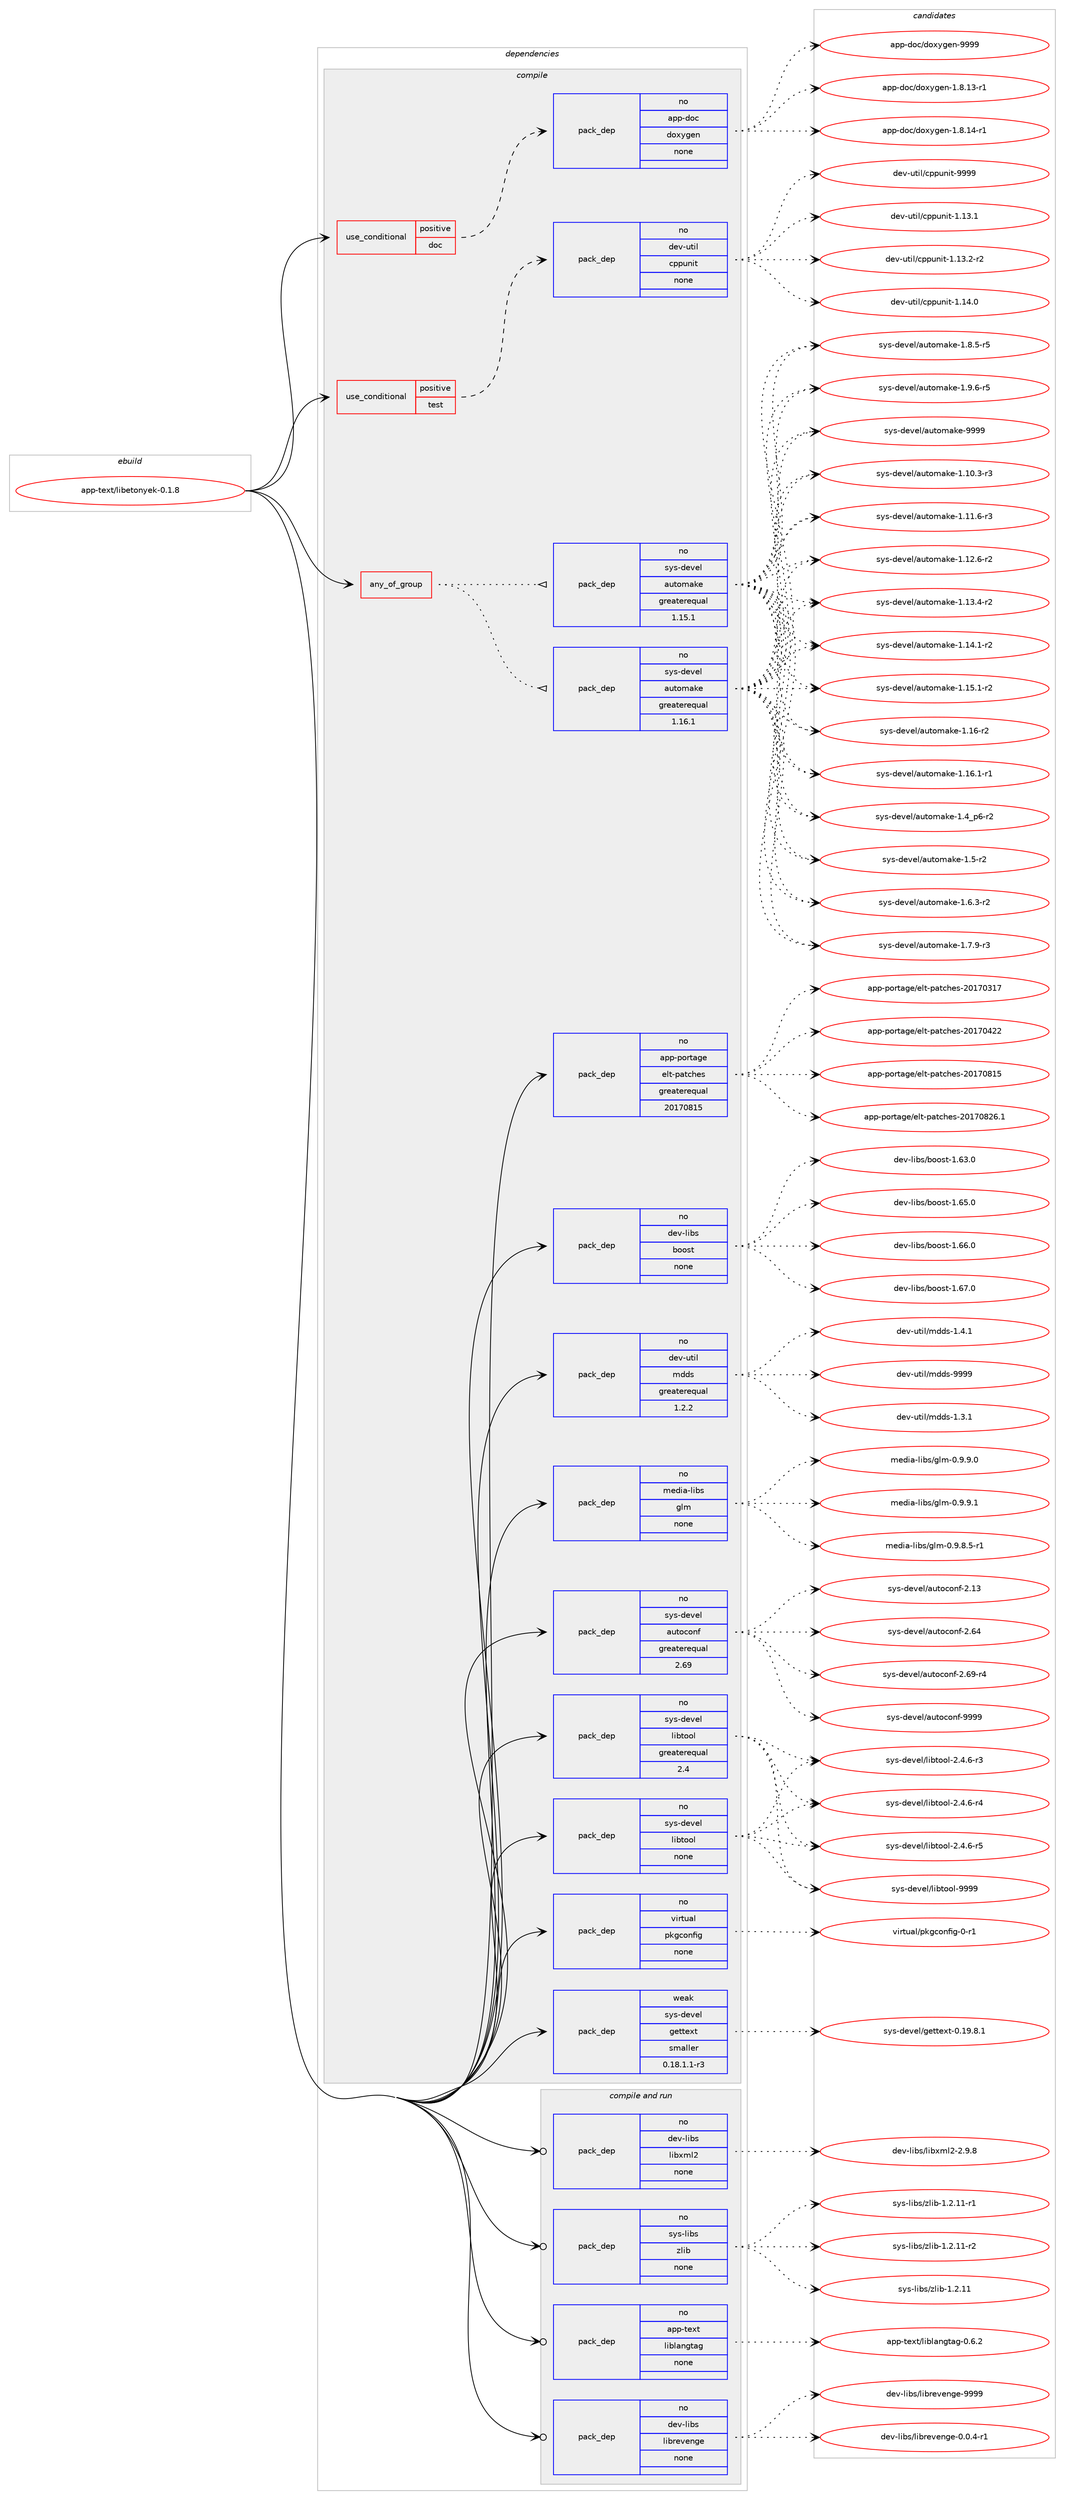 digraph prolog {

# *************
# Graph options
# *************

newrank=true;
concentrate=true;
compound=true;
graph [rankdir=LR,fontname=Helvetica,fontsize=10,ranksep=1.5];#, ranksep=2.5, nodesep=0.2];
edge  [arrowhead=vee];
node  [fontname=Helvetica,fontsize=10];

# **********
# The ebuild
# **********

subgraph cluster_leftcol {
color=gray;
rank=same;
label=<<i>ebuild</i>>;
id [label="app-text/libetonyek-0.1.8", color=red, width=4, href="../app-text/libetonyek-0.1.8.svg"];
}

# ****************
# The dependencies
# ****************

subgraph cluster_midcol {
color=gray;
label=<<i>dependencies</i>>;
subgraph cluster_compile {
fillcolor="#eeeeee";
style=filled;
label=<<i>compile</i>>;
subgraph any27 {
dependency1588 [label=<<TABLE BORDER="0" CELLBORDER="1" CELLSPACING="0" CELLPADDING="4"><TR><TD CELLPADDING="10">any_of_group</TD></TR></TABLE>>, shape=none, color=red];subgraph pack1136 {
dependency1589 [label=<<TABLE BORDER="0" CELLBORDER="1" CELLSPACING="0" CELLPADDING="4" WIDTH="220"><TR><TD ROWSPAN="6" CELLPADDING="30">pack_dep</TD></TR><TR><TD WIDTH="110">no</TD></TR><TR><TD>sys-devel</TD></TR><TR><TD>automake</TD></TR><TR><TD>greaterequal</TD></TR><TR><TD>1.16.1</TD></TR></TABLE>>, shape=none, color=blue];
}
dependency1588:e -> dependency1589:w [weight=20,style="dotted",arrowhead="oinv"];
subgraph pack1137 {
dependency1590 [label=<<TABLE BORDER="0" CELLBORDER="1" CELLSPACING="0" CELLPADDING="4" WIDTH="220"><TR><TD ROWSPAN="6" CELLPADDING="30">pack_dep</TD></TR><TR><TD WIDTH="110">no</TD></TR><TR><TD>sys-devel</TD></TR><TR><TD>automake</TD></TR><TR><TD>greaterequal</TD></TR><TR><TD>1.15.1</TD></TR></TABLE>>, shape=none, color=blue];
}
dependency1588:e -> dependency1590:w [weight=20,style="dotted",arrowhead="oinv"];
}
id:e -> dependency1588:w [weight=20,style="solid",arrowhead="vee"];
subgraph cond419 {
dependency1591 [label=<<TABLE BORDER="0" CELLBORDER="1" CELLSPACING="0" CELLPADDING="4"><TR><TD ROWSPAN="3" CELLPADDING="10">use_conditional</TD></TR><TR><TD>positive</TD></TR><TR><TD>doc</TD></TR></TABLE>>, shape=none, color=red];
subgraph pack1138 {
dependency1592 [label=<<TABLE BORDER="0" CELLBORDER="1" CELLSPACING="0" CELLPADDING="4" WIDTH="220"><TR><TD ROWSPAN="6" CELLPADDING="30">pack_dep</TD></TR><TR><TD WIDTH="110">no</TD></TR><TR><TD>app-doc</TD></TR><TR><TD>doxygen</TD></TR><TR><TD>none</TD></TR><TR><TD></TD></TR></TABLE>>, shape=none, color=blue];
}
dependency1591:e -> dependency1592:w [weight=20,style="dashed",arrowhead="vee"];
}
id:e -> dependency1591:w [weight=20,style="solid",arrowhead="vee"];
subgraph cond420 {
dependency1593 [label=<<TABLE BORDER="0" CELLBORDER="1" CELLSPACING="0" CELLPADDING="4"><TR><TD ROWSPAN="3" CELLPADDING="10">use_conditional</TD></TR><TR><TD>positive</TD></TR><TR><TD>test</TD></TR></TABLE>>, shape=none, color=red];
subgraph pack1139 {
dependency1594 [label=<<TABLE BORDER="0" CELLBORDER="1" CELLSPACING="0" CELLPADDING="4" WIDTH="220"><TR><TD ROWSPAN="6" CELLPADDING="30">pack_dep</TD></TR><TR><TD WIDTH="110">no</TD></TR><TR><TD>dev-util</TD></TR><TR><TD>cppunit</TD></TR><TR><TD>none</TD></TR><TR><TD></TD></TR></TABLE>>, shape=none, color=blue];
}
dependency1593:e -> dependency1594:w [weight=20,style="dashed",arrowhead="vee"];
}
id:e -> dependency1593:w [weight=20,style="solid",arrowhead="vee"];
subgraph pack1140 {
dependency1595 [label=<<TABLE BORDER="0" CELLBORDER="1" CELLSPACING="0" CELLPADDING="4" WIDTH="220"><TR><TD ROWSPAN="6" CELLPADDING="30">pack_dep</TD></TR><TR><TD WIDTH="110">no</TD></TR><TR><TD>app-portage</TD></TR><TR><TD>elt-patches</TD></TR><TR><TD>greaterequal</TD></TR><TR><TD>20170815</TD></TR></TABLE>>, shape=none, color=blue];
}
id:e -> dependency1595:w [weight=20,style="solid",arrowhead="vee"];
subgraph pack1141 {
dependency1596 [label=<<TABLE BORDER="0" CELLBORDER="1" CELLSPACING="0" CELLPADDING="4" WIDTH="220"><TR><TD ROWSPAN="6" CELLPADDING="30">pack_dep</TD></TR><TR><TD WIDTH="110">no</TD></TR><TR><TD>dev-libs</TD></TR><TR><TD>boost</TD></TR><TR><TD>none</TD></TR><TR><TD></TD></TR></TABLE>>, shape=none, color=blue];
}
id:e -> dependency1596:w [weight=20,style="solid",arrowhead="vee"];
subgraph pack1142 {
dependency1597 [label=<<TABLE BORDER="0" CELLBORDER="1" CELLSPACING="0" CELLPADDING="4" WIDTH="220"><TR><TD ROWSPAN="6" CELLPADDING="30">pack_dep</TD></TR><TR><TD WIDTH="110">no</TD></TR><TR><TD>dev-util</TD></TR><TR><TD>mdds</TD></TR><TR><TD>greaterequal</TD></TR><TR><TD>1.2.2</TD></TR></TABLE>>, shape=none, color=blue];
}
id:e -> dependency1597:w [weight=20,style="solid",arrowhead="vee"];
subgraph pack1143 {
dependency1598 [label=<<TABLE BORDER="0" CELLBORDER="1" CELLSPACING="0" CELLPADDING="4" WIDTH="220"><TR><TD ROWSPAN="6" CELLPADDING="30">pack_dep</TD></TR><TR><TD WIDTH="110">no</TD></TR><TR><TD>media-libs</TD></TR><TR><TD>glm</TD></TR><TR><TD>none</TD></TR><TR><TD></TD></TR></TABLE>>, shape=none, color=blue];
}
id:e -> dependency1598:w [weight=20,style="solid",arrowhead="vee"];
subgraph pack1144 {
dependency1599 [label=<<TABLE BORDER="0" CELLBORDER="1" CELLSPACING="0" CELLPADDING="4" WIDTH="220"><TR><TD ROWSPAN="6" CELLPADDING="30">pack_dep</TD></TR><TR><TD WIDTH="110">no</TD></TR><TR><TD>sys-devel</TD></TR><TR><TD>autoconf</TD></TR><TR><TD>greaterequal</TD></TR><TR><TD>2.69</TD></TR></TABLE>>, shape=none, color=blue];
}
id:e -> dependency1599:w [weight=20,style="solid",arrowhead="vee"];
subgraph pack1145 {
dependency1600 [label=<<TABLE BORDER="0" CELLBORDER="1" CELLSPACING="0" CELLPADDING="4" WIDTH="220"><TR><TD ROWSPAN="6" CELLPADDING="30">pack_dep</TD></TR><TR><TD WIDTH="110">no</TD></TR><TR><TD>sys-devel</TD></TR><TR><TD>libtool</TD></TR><TR><TD>greaterequal</TD></TR><TR><TD>2.4</TD></TR></TABLE>>, shape=none, color=blue];
}
id:e -> dependency1600:w [weight=20,style="solid",arrowhead="vee"];
subgraph pack1146 {
dependency1601 [label=<<TABLE BORDER="0" CELLBORDER="1" CELLSPACING="0" CELLPADDING="4" WIDTH="220"><TR><TD ROWSPAN="6" CELLPADDING="30">pack_dep</TD></TR><TR><TD WIDTH="110">no</TD></TR><TR><TD>sys-devel</TD></TR><TR><TD>libtool</TD></TR><TR><TD>none</TD></TR><TR><TD></TD></TR></TABLE>>, shape=none, color=blue];
}
id:e -> dependency1601:w [weight=20,style="solid",arrowhead="vee"];
subgraph pack1147 {
dependency1602 [label=<<TABLE BORDER="0" CELLBORDER="1" CELLSPACING="0" CELLPADDING="4" WIDTH="220"><TR><TD ROWSPAN="6" CELLPADDING="30">pack_dep</TD></TR><TR><TD WIDTH="110">no</TD></TR><TR><TD>virtual</TD></TR><TR><TD>pkgconfig</TD></TR><TR><TD>none</TD></TR><TR><TD></TD></TR></TABLE>>, shape=none, color=blue];
}
id:e -> dependency1602:w [weight=20,style="solid",arrowhead="vee"];
subgraph pack1148 {
dependency1603 [label=<<TABLE BORDER="0" CELLBORDER="1" CELLSPACING="0" CELLPADDING="4" WIDTH="220"><TR><TD ROWSPAN="6" CELLPADDING="30">pack_dep</TD></TR><TR><TD WIDTH="110">weak</TD></TR><TR><TD>sys-devel</TD></TR><TR><TD>gettext</TD></TR><TR><TD>smaller</TD></TR><TR><TD>0.18.1.1-r3</TD></TR></TABLE>>, shape=none, color=blue];
}
id:e -> dependency1603:w [weight=20,style="solid",arrowhead="vee"];
}
subgraph cluster_compileandrun {
fillcolor="#eeeeee";
style=filled;
label=<<i>compile and run</i>>;
subgraph pack1149 {
dependency1604 [label=<<TABLE BORDER="0" CELLBORDER="1" CELLSPACING="0" CELLPADDING="4" WIDTH="220"><TR><TD ROWSPAN="6" CELLPADDING="30">pack_dep</TD></TR><TR><TD WIDTH="110">no</TD></TR><TR><TD>app-text</TD></TR><TR><TD>liblangtag</TD></TR><TR><TD>none</TD></TR><TR><TD></TD></TR></TABLE>>, shape=none, color=blue];
}
id:e -> dependency1604:w [weight=20,style="solid",arrowhead="odotvee"];
subgraph pack1150 {
dependency1605 [label=<<TABLE BORDER="0" CELLBORDER="1" CELLSPACING="0" CELLPADDING="4" WIDTH="220"><TR><TD ROWSPAN="6" CELLPADDING="30">pack_dep</TD></TR><TR><TD WIDTH="110">no</TD></TR><TR><TD>dev-libs</TD></TR><TR><TD>librevenge</TD></TR><TR><TD>none</TD></TR><TR><TD></TD></TR></TABLE>>, shape=none, color=blue];
}
id:e -> dependency1605:w [weight=20,style="solid",arrowhead="odotvee"];
subgraph pack1151 {
dependency1606 [label=<<TABLE BORDER="0" CELLBORDER="1" CELLSPACING="0" CELLPADDING="4" WIDTH="220"><TR><TD ROWSPAN="6" CELLPADDING="30">pack_dep</TD></TR><TR><TD WIDTH="110">no</TD></TR><TR><TD>dev-libs</TD></TR><TR><TD>libxml2</TD></TR><TR><TD>none</TD></TR><TR><TD></TD></TR></TABLE>>, shape=none, color=blue];
}
id:e -> dependency1606:w [weight=20,style="solid",arrowhead="odotvee"];
subgraph pack1152 {
dependency1607 [label=<<TABLE BORDER="0" CELLBORDER="1" CELLSPACING="0" CELLPADDING="4" WIDTH="220"><TR><TD ROWSPAN="6" CELLPADDING="30">pack_dep</TD></TR><TR><TD WIDTH="110">no</TD></TR><TR><TD>sys-libs</TD></TR><TR><TD>zlib</TD></TR><TR><TD>none</TD></TR><TR><TD></TD></TR></TABLE>>, shape=none, color=blue];
}
id:e -> dependency1607:w [weight=20,style="solid",arrowhead="odotvee"];
}
subgraph cluster_run {
fillcolor="#eeeeee";
style=filled;
label=<<i>run</i>>;
}
}

# **************
# The candidates
# **************

subgraph cluster_choices {
rank=same;
color=gray;
label=<<i>candidates</i>>;

subgraph choice1136 {
color=black;
nodesep=1;
choice11512111545100101118101108479711711611110997107101454946494846514511451 [label="sys-devel/automake-1.10.3-r3", color=red, width=4,href="../sys-devel/automake-1.10.3-r3.svg"];
choice11512111545100101118101108479711711611110997107101454946494946544511451 [label="sys-devel/automake-1.11.6-r3", color=red, width=4,href="../sys-devel/automake-1.11.6-r3.svg"];
choice11512111545100101118101108479711711611110997107101454946495046544511450 [label="sys-devel/automake-1.12.6-r2", color=red, width=4,href="../sys-devel/automake-1.12.6-r2.svg"];
choice11512111545100101118101108479711711611110997107101454946495146524511450 [label="sys-devel/automake-1.13.4-r2", color=red, width=4,href="../sys-devel/automake-1.13.4-r2.svg"];
choice11512111545100101118101108479711711611110997107101454946495246494511450 [label="sys-devel/automake-1.14.1-r2", color=red, width=4,href="../sys-devel/automake-1.14.1-r2.svg"];
choice11512111545100101118101108479711711611110997107101454946495346494511450 [label="sys-devel/automake-1.15.1-r2", color=red, width=4,href="../sys-devel/automake-1.15.1-r2.svg"];
choice1151211154510010111810110847971171161111099710710145494649544511450 [label="sys-devel/automake-1.16-r2", color=red, width=4,href="../sys-devel/automake-1.16-r2.svg"];
choice11512111545100101118101108479711711611110997107101454946495446494511449 [label="sys-devel/automake-1.16.1-r1", color=red, width=4,href="../sys-devel/automake-1.16.1-r1.svg"];
choice115121115451001011181011084797117116111109971071014549465295112544511450 [label="sys-devel/automake-1.4_p6-r2", color=red, width=4,href="../sys-devel/automake-1.4_p6-r2.svg"];
choice11512111545100101118101108479711711611110997107101454946534511450 [label="sys-devel/automake-1.5-r2", color=red, width=4,href="../sys-devel/automake-1.5-r2.svg"];
choice115121115451001011181011084797117116111109971071014549465446514511450 [label="sys-devel/automake-1.6.3-r2", color=red, width=4,href="../sys-devel/automake-1.6.3-r2.svg"];
choice115121115451001011181011084797117116111109971071014549465546574511451 [label="sys-devel/automake-1.7.9-r3", color=red, width=4,href="../sys-devel/automake-1.7.9-r3.svg"];
choice115121115451001011181011084797117116111109971071014549465646534511453 [label="sys-devel/automake-1.8.5-r5", color=red, width=4,href="../sys-devel/automake-1.8.5-r5.svg"];
choice115121115451001011181011084797117116111109971071014549465746544511453 [label="sys-devel/automake-1.9.6-r5", color=red, width=4,href="../sys-devel/automake-1.9.6-r5.svg"];
choice115121115451001011181011084797117116111109971071014557575757 [label="sys-devel/automake-9999", color=red, width=4,href="../sys-devel/automake-9999.svg"];
dependency1589:e -> choice11512111545100101118101108479711711611110997107101454946494846514511451:w [style=dotted,weight="100"];
dependency1589:e -> choice11512111545100101118101108479711711611110997107101454946494946544511451:w [style=dotted,weight="100"];
dependency1589:e -> choice11512111545100101118101108479711711611110997107101454946495046544511450:w [style=dotted,weight="100"];
dependency1589:e -> choice11512111545100101118101108479711711611110997107101454946495146524511450:w [style=dotted,weight="100"];
dependency1589:e -> choice11512111545100101118101108479711711611110997107101454946495246494511450:w [style=dotted,weight="100"];
dependency1589:e -> choice11512111545100101118101108479711711611110997107101454946495346494511450:w [style=dotted,weight="100"];
dependency1589:e -> choice1151211154510010111810110847971171161111099710710145494649544511450:w [style=dotted,weight="100"];
dependency1589:e -> choice11512111545100101118101108479711711611110997107101454946495446494511449:w [style=dotted,weight="100"];
dependency1589:e -> choice115121115451001011181011084797117116111109971071014549465295112544511450:w [style=dotted,weight="100"];
dependency1589:e -> choice11512111545100101118101108479711711611110997107101454946534511450:w [style=dotted,weight="100"];
dependency1589:e -> choice115121115451001011181011084797117116111109971071014549465446514511450:w [style=dotted,weight="100"];
dependency1589:e -> choice115121115451001011181011084797117116111109971071014549465546574511451:w [style=dotted,weight="100"];
dependency1589:e -> choice115121115451001011181011084797117116111109971071014549465646534511453:w [style=dotted,weight="100"];
dependency1589:e -> choice115121115451001011181011084797117116111109971071014549465746544511453:w [style=dotted,weight="100"];
dependency1589:e -> choice115121115451001011181011084797117116111109971071014557575757:w [style=dotted,weight="100"];
}
subgraph choice1137 {
color=black;
nodesep=1;
choice11512111545100101118101108479711711611110997107101454946494846514511451 [label="sys-devel/automake-1.10.3-r3", color=red, width=4,href="../sys-devel/automake-1.10.3-r3.svg"];
choice11512111545100101118101108479711711611110997107101454946494946544511451 [label="sys-devel/automake-1.11.6-r3", color=red, width=4,href="../sys-devel/automake-1.11.6-r3.svg"];
choice11512111545100101118101108479711711611110997107101454946495046544511450 [label="sys-devel/automake-1.12.6-r2", color=red, width=4,href="../sys-devel/automake-1.12.6-r2.svg"];
choice11512111545100101118101108479711711611110997107101454946495146524511450 [label="sys-devel/automake-1.13.4-r2", color=red, width=4,href="../sys-devel/automake-1.13.4-r2.svg"];
choice11512111545100101118101108479711711611110997107101454946495246494511450 [label="sys-devel/automake-1.14.1-r2", color=red, width=4,href="../sys-devel/automake-1.14.1-r2.svg"];
choice11512111545100101118101108479711711611110997107101454946495346494511450 [label="sys-devel/automake-1.15.1-r2", color=red, width=4,href="../sys-devel/automake-1.15.1-r2.svg"];
choice1151211154510010111810110847971171161111099710710145494649544511450 [label="sys-devel/automake-1.16-r2", color=red, width=4,href="../sys-devel/automake-1.16-r2.svg"];
choice11512111545100101118101108479711711611110997107101454946495446494511449 [label="sys-devel/automake-1.16.1-r1", color=red, width=4,href="../sys-devel/automake-1.16.1-r1.svg"];
choice115121115451001011181011084797117116111109971071014549465295112544511450 [label="sys-devel/automake-1.4_p6-r2", color=red, width=4,href="../sys-devel/automake-1.4_p6-r2.svg"];
choice11512111545100101118101108479711711611110997107101454946534511450 [label="sys-devel/automake-1.5-r2", color=red, width=4,href="../sys-devel/automake-1.5-r2.svg"];
choice115121115451001011181011084797117116111109971071014549465446514511450 [label="sys-devel/automake-1.6.3-r2", color=red, width=4,href="../sys-devel/automake-1.6.3-r2.svg"];
choice115121115451001011181011084797117116111109971071014549465546574511451 [label="sys-devel/automake-1.7.9-r3", color=red, width=4,href="../sys-devel/automake-1.7.9-r3.svg"];
choice115121115451001011181011084797117116111109971071014549465646534511453 [label="sys-devel/automake-1.8.5-r5", color=red, width=4,href="../sys-devel/automake-1.8.5-r5.svg"];
choice115121115451001011181011084797117116111109971071014549465746544511453 [label="sys-devel/automake-1.9.6-r5", color=red, width=4,href="../sys-devel/automake-1.9.6-r5.svg"];
choice115121115451001011181011084797117116111109971071014557575757 [label="sys-devel/automake-9999", color=red, width=4,href="../sys-devel/automake-9999.svg"];
dependency1590:e -> choice11512111545100101118101108479711711611110997107101454946494846514511451:w [style=dotted,weight="100"];
dependency1590:e -> choice11512111545100101118101108479711711611110997107101454946494946544511451:w [style=dotted,weight="100"];
dependency1590:e -> choice11512111545100101118101108479711711611110997107101454946495046544511450:w [style=dotted,weight="100"];
dependency1590:e -> choice11512111545100101118101108479711711611110997107101454946495146524511450:w [style=dotted,weight="100"];
dependency1590:e -> choice11512111545100101118101108479711711611110997107101454946495246494511450:w [style=dotted,weight="100"];
dependency1590:e -> choice11512111545100101118101108479711711611110997107101454946495346494511450:w [style=dotted,weight="100"];
dependency1590:e -> choice1151211154510010111810110847971171161111099710710145494649544511450:w [style=dotted,weight="100"];
dependency1590:e -> choice11512111545100101118101108479711711611110997107101454946495446494511449:w [style=dotted,weight="100"];
dependency1590:e -> choice115121115451001011181011084797117116111109971071014549465295112544511450:w [style=dotted,weight="100"];
dependency1590:e -> choice11512111545100101118101108479711711611110997107101454946534511450:w [style=dotted,weight="100"];
dependency1590:e -> choice115121115451001011181011084797117116111109971071014549465446514511450:w [style=dotted,weight="100"];
dependency1590:e -> choice115121115451001011181011084797117116111109971071014549465546574511451:w [style=dotted,weight="100"];
dependency1590:e -> choice115121115451001011181011084797117116111109971071014549465646534511453:w [style=dotted,weight="100"];
dependency1590:e -> choice115121115451001011181011084797117116111109971071014549465746544511453:w [style=dotted,weight="100"];
dependency1590:e -> choice115121115451001011181011084797117116111109971071014557575757:w [style=dotted,weight="100"];
}
subgraph choice1138 {
color=black;
nodesep=1;
choice97112112451001119947100111120121103101110454946564649514511449 [label="app-doc/doxygen-1.8.13-r1", color=red, width=4,href="../app-doc/doxygen-1.8.13-r1.svg"];
choice97112112451001119947100111120121103101110454946564649524511449 [label="app-doc/doxygen-1.8.14-r1", color=red, width=4,href="../app-doc/doxygen-1.8.14-r1.svg"];
choice971121124510011199471001111201211031011104557575757 [label="app-doc/doxygen-9999", color=red, width=4,href="../app-doc/doxygen-9999.svg"];
dependency1592:e -> choice97112112451001119947100111120121103101110454946564649514511449:w [style=dotted,weight="100"];
dependency1592:e -> choice97112112451001119947100111120121103101110454946564649524511449:w [style=dotted,weight="100"];
dependency1592:e -> choice971121124510011199471001111201211031011104557575757:w [style=dotted,weight="100"];
}
subgraph choice1139 {
color=black;
nodesep=1;
choice10010111845117116105108479911211211711010511645494649514649 [label="dev-util/cppunit-1.13.1", color=red, width=4,href="../dev-util/cppunit-1.13.1.svg"];
choice100101118451171161051084799112112117110105116454946495146504511450 [label="dev-util/cppunit-1.13.2-r2", color=red, width=4,href="../dev-util/cppunit-1.13.2-r2.svg"];
choice10010111845117116105108479911211211711010511645494649524648 [label="dev-util/cppunit-1.14.0", color=red, width=4,href="../dev-util/cppunit-1.14.0.svg"];
choice1001011184511711610510847991121121171101051164557575757 [label="dev-util/cppunit-9999", color=red, width=4,href="../dev-util/cppunit-9999.svg"];
dependency1594:e -> choice10010111845117116105108479911211211711010511645494649514649:w [style=dotted,weight="100"];
dependency1594:e -> choice100101118451171161051084799112112117110105116454946495146504511450:w [style=dotted,weight="100"];
dependency1594:e -> choice10010111845117116105108479911211211711010511645494649524648:w [style=dotted,weight="100"];
dependency1594:e -> choice1001011184511711610510847991121121171101051164557575757:w [style=dotted,weight="100"];
}
subgraph choice1140 {
color=black;
nodesep=1;
choice97112112451121111141169710310147101108116451129711699104101115455048495548514955 [label="app-portage/elt-patches-20170317", color=red, width=4,href="../app-portage/elt-patches-20170317.svg"];
choice97112112451121111141169710310147101108116451129711699104101115455048495548525050 [label="app-portage/elt-patches-20170422", color=red, width=4,href="../app-portage/elt-patches-20170422.svg"];
choice97112112451121111141169710310147101108116451129711699104101115455048495548564953 [label="app-portage/elt-patches-20170815", color=red, width=4,href="../app-portage/elt-patches-20170815.svg"];
choice971121124511211111411697103101471011081164511297116991041011154550484955485650544649 [label="app-portage/elt-patches-20170826.1", color=red, width=4,href="../app-portage/elt-patches-20170826.1.svg"];
dependency1595:e -> choice97112112451121111141169710310147101108116451129711699104101115455048495548514955:w [style=dotted,weight="100"];
dependency1595:e -> choice97112112451121111141169710310147101108116451129711699104101115455048495548525050:w [style=dotted,weight="100"];
dependency1595:e -> choice97112112451121111141169710310147101108116451129711699104101115455048495548564953:w [style=dotted,weight="100"];
dependency1595:e -> choice971121124511211111411697103101471011081164511297116991041011154550484955485650544649:w [style=dotted,weight="100"];
}
subgraph choice1141 {
color=black;
nodesep=1;
choice1001011184510810598115479811111111511645494654514648 [label="dev-libs/boost-1.63.0", color=red, width=4,href="../dev-libs/boost-1.63.0.svg"];
choice1001011184510810598115479811111111511645494654534648 [label="dev-libs/boost-1.65.0", color=red, width=4,href="../dev-libs/boost-1.65.0.svg"];
choice1001011184510810598115479811111111511645494654544648 [label="dev-libs/boost-1.66.0", color=red, width=4,href="../dev-libs/boost-1.66.0.svg"];
choice1001011184510810598115479811111111511645494654554648 [label="dev-libs/boost-1.67.0", color=red, width=4,href="../dev-libs/boost-1.67.0.svg"];
dependency1596:e -> choice1001011184510810598115479811111111511645494654514648:w [style=dotted,weight="100"];
dependency1596:e -> choice1001011184510810598115479811111111511645494654534648:w [style=dotted,weight="100"];
dependency1596:e -> choice1001011184510810598115479811111111511645494654544648:w [style=dotted,weight="100"];
dependency1596:e -> choice1001011184510810598115479811111111511645494654554648:w [style=dotted,weight="100"];
}
subgraph choice1142 {
color=black;
nodesep=1;
choice1001011184511711610510847109100100115454946514649 [label="dev-util/mdds-1.3.1", color=red, width=4,href="../dev-util/mdds-1.3.1.svg"];
choice1001011184511711610510847109100100115454946524649 [label="dev-util/mdds-1.4.1", color=red, width=4,href="../dev-util/mdds-1.4.1.svg"];
choice10010111845117116105108471091001001154557575757 [label="dev-util/mdds-9999", color=red, width=4,href="../dev-util/mdds-9999.svg"];
dependency1597:e -> choice1001011184511711610510847109100100115454946514649:w [style=dotted,weight="100"];
dependency1597:e -> choice1001011184511711610510847109100100115454946524649:w [style=dotted,weight="100"];
dependency1597:e -> choice10010111845117116105108471091001001154557575757:w [style=dotted,weight="100"];
}
subgraph choice1143 {
color=black;
nodesep=1;
choice1091011001059745108105981154710310810945484657465646534511449 [label="media-libs/glm-0.9.8.5-r1", color=red, width=4,href="../media-libs/glm-0.9.8.5-r1.svg"];
choice109101100105974510810598115471031081094548465746574648 [label="media-libs/glm-0.9.9.0", color=red, width=4,href="../media-libs/glm-0.9.9.0.svg"];
choice109101100105974510810598115471031081094548465746574649 [label="media-libs/glm-0.9.9.1", color=red, width=4,href="../media-libs/glm-0.9.9.1.svg"];
dependency1598:e -> choice1091011001059745108105981154710310810945484657465646534511449:w [style=dotted,weight="100"];
dependency1598:e -> choice109101100105974510810598115471031081094548465746574648:w [style=dotted,weight="100"];
dependency1598:e -> choice109101100105974510810598115471031081094548465746574649:w [style=dotted,weight="100"];
}
subgraph choice1144 {
color=black;
nodesep=1;
choice115121115451001011181011084797117116111991111101024550464951 [label="sys-devel/autoconf-2.13", color=red, width=4,href="../sys-devel/autoconf-2.13.svg"];
choice115121115451001011181011084797117116111991111101024550465452 [label="sys-devel/autoconf-2.64", color=red, width=4,href="../sys-devel/autoconf-2.64.svg"];
choice1151211154510010111810110847971171161119911111010245504654574511452 [label="sys-devel/autoconf-2.69-r4", color=red, width=4,href="../sys-devel/autoconf-2.69-r4.svg"];
choice115121115451001011181011084797117116111991111101024557575757 [label="sys-devel/autoconf-9999", color=red, width=4,href="../sys-devel/autoconf-9999.svg"];
dependency1599:e -> choice115121115451001011181011084797117116111991111101024550464951:w [style=dotted,weight="100"];
dependency1599:e -> choice115121115451001011181011084797117116111991111101024550465452:w [style=dotted,weight="100"];
dependency1599:e -> choice1151211154510010111810110847971171161119911111010245504654574511452:w [style=dotted,weight="100"];
dependency1599:e -> choice115121115451001011181011084797117116111991111101024557575757:w [style=dotted,weight="100"];
}
subgraph choice1145 {
color=black;
nodesep=1;
choice1151211154510010111810110847108105981161111111084550465246544511451 [label="sys-devel/libtool-2.4.6-r3", color=red, width=4,href="../sys-devel/libtool-2.4.6-r3.svg"];
choice1151211154510010111810110847108105981161111111084550465246544511452 [label="sys-devel/libtool-2.4.6-r4", color=red, width=4,href="../sys-devel/libtool-2.4.6-r4.svg"];
choice1151211154510010111810110847108105981161111111084550465246544511453 [label="sys-devel/libtool-2.4.6-r5", color=red, width=4,href="../sys-devel/libtool-2.4.6-r5.svg"];
choice1151211154510010111810110847108105981161111111084557575757 [label="sys-devel/libtool-9999", color=red, width=4,href="../sys-devel/libtool-9999.svg"];
dependency1600:e -> choice1151211154510010111810110847108105981161111111084550465246544511451:w [style=dotted,weight="100"];
dependency1600:e -> choice1151211154510010111810110847108105981161111111084550465246544511452:w [style=dotted,weight="100"];
dependency1600:e -> choice1151211154510010111810110847108105981161111111084550465246544511453:w [style=dotted,weight="100"];
dependency1600:e -> choice1151211154510010111810110847108105981161111111084557575757:w [style=dotted,weight="100"];
}
subgraph choice1146 {
color=black;
nodesep=1;
choice1151211154510010111810110847108105981161111111084550465246544511451 [label="sys-devel/libtool-2.4.6-r3", color=red, width=4,href="../sys-devel/libtool-2.4.6-r3.svg"];
choice1151211154510010111810110847108105981161111111084550465246544511452 [label="sys-devel/libtool-2.4.6-r4", color=red, width=4,href="../sys-devel/libtool-2.4.6-r4.svg"];
choice1151211154510010111810110847108105981161111111084550465246544511453 [label="sys-devel/libtool-2.4.6-r5", color=red, width=4,href="../sys-devel/libtool-2.4.6-r5.svg"];
choice1151211154510010111810110847108105981161111111084557575757 [label="sys-devel/libtool-9999", color=red, width=4,href="../sys-devel/libtool-9999.svg"];
dependency1601:e -> choice1151211154510010111810110847108105981161111111084550465246544511451:w [style=dotted,weight="100"];
dependency1601:e -> choice1151211154510010111810110847108105981161111111084550465246544511452:w [style=dotted,weight="100"];
dependency1601:e -> choice1151211154510010111810110847108105981161111111084550465246544511453:w [style=dotted,weight="100"];
dependency1601:e -> choice1151211154510010111810110847108105981161111111084557575757:w [style=dotted,weight="100"];
}
subgraph choice1147 {
color=black;
nodesep=1;
choice11810511411611797108471121071039911111010210510345484511449 [label="virtual/pkgconfig-0-r1", color=red, width=4,href="../virtual/pkgconfig-0-r1.svg"];
dependency1602:e -> choice11810511411611797108471121071039911111010210510345484511449:w [style=dotted,weight="100"];
}
subgraph choice1148 {
color=black;
nodesep=1;
choice1151211154510010111810110847103101116116101120116454846495746564649 [label="sys-devel/gettext-0.19.8.1", color=red, width=4,href="../sys-devel/gettext-0.19.8.1.svg"];
dependency1603:e -> choice1151211154510010111810110847103101116116101120116454846495746564649:w [style=dotted,weight="100"];
}
subgraph choice1149 {
color=black;
nodesep=1;
choice971121124511610112011647108105981089711010311697103454846544650 [label="app-text/liblangtag-0.6.2", color=red, width=4,href="../app-text/liblangtag-0.6.2.svg"];
dependency1604:e -> choice971121124511610112011647108105981089711010311697103454846544650:w [style=dotted,weight="100"];
}
subgraph choice1150 {
color=black;
nodesep=1;
choice100101118451081059811547108105981141011181011101031014548464846524511449 [label="dev-libs/librevenge-0.0.4-r1", color=red, width=4,href="../dev-libs/librevenge-0.0.4-r1.svg"];
choice100101118451081059811547108105981141011181011101031014557575757 [label="dev-libs/librevenge-9999", color=red, width=4,href="../dev-libs/librevenge-9999.svg"];
dependency1605:e -> choice100101118451081059811547108105981141011181011101031014548464846524511449:w [style=dotted,weight="100"];
dependency1605:e -> choice100101118451081059811547108105981141011181011101031014557575757:w [style=dotted,weight="100"];
}
subgraph choice1151 {
color=black;
nodesep=1;
choice1001011184510810598115471081059812010910850455046574656 [label="dev-libs/libxml2-2.9.8", color=red, width=4,href="../dev-libs/libxml2-2.9.8.svg"];
dependency1606:e -> choice1001011184510810598115471081059812010910850455046574656:w [style=dotted,weight="100"];
}
subgraph choice1152 {
color=black;
nodesep=1;
choice1151211154510810598115471221081059845494650464949 [label="sys-libs/zlib-1.2.11", color=red, width=4,href="../sys-libs/zlib-1.2.11.svg"];
choice11512111545108105981154712210810598454946504649494511449 [label="sys-libs/zlib-1.2.11-r1", color=red, width=4,href="../sys-libs/zlib-1.2.11-r1.svg"];
choice11512111545108105981154712210810598454946504649494511450 [label="sys-libs/zlib-1.2.11-r2", color=red, width=4,href="../sys-libs/zlib-1.2.11-r2.svg"];
dependency1607:e -> choice1151211154510810598115471221081059845494650464949:w [style=dotted,weight="100"];
dependency1607:e -> choice11512111545108105981154712210810598454946504649494511449:w [style=dotted,weight="100"];
dependency1607:e -> choice11512111545108105981154712210810598454946504649494511450:w [style=dotted,weight="100"];
}
}

}
